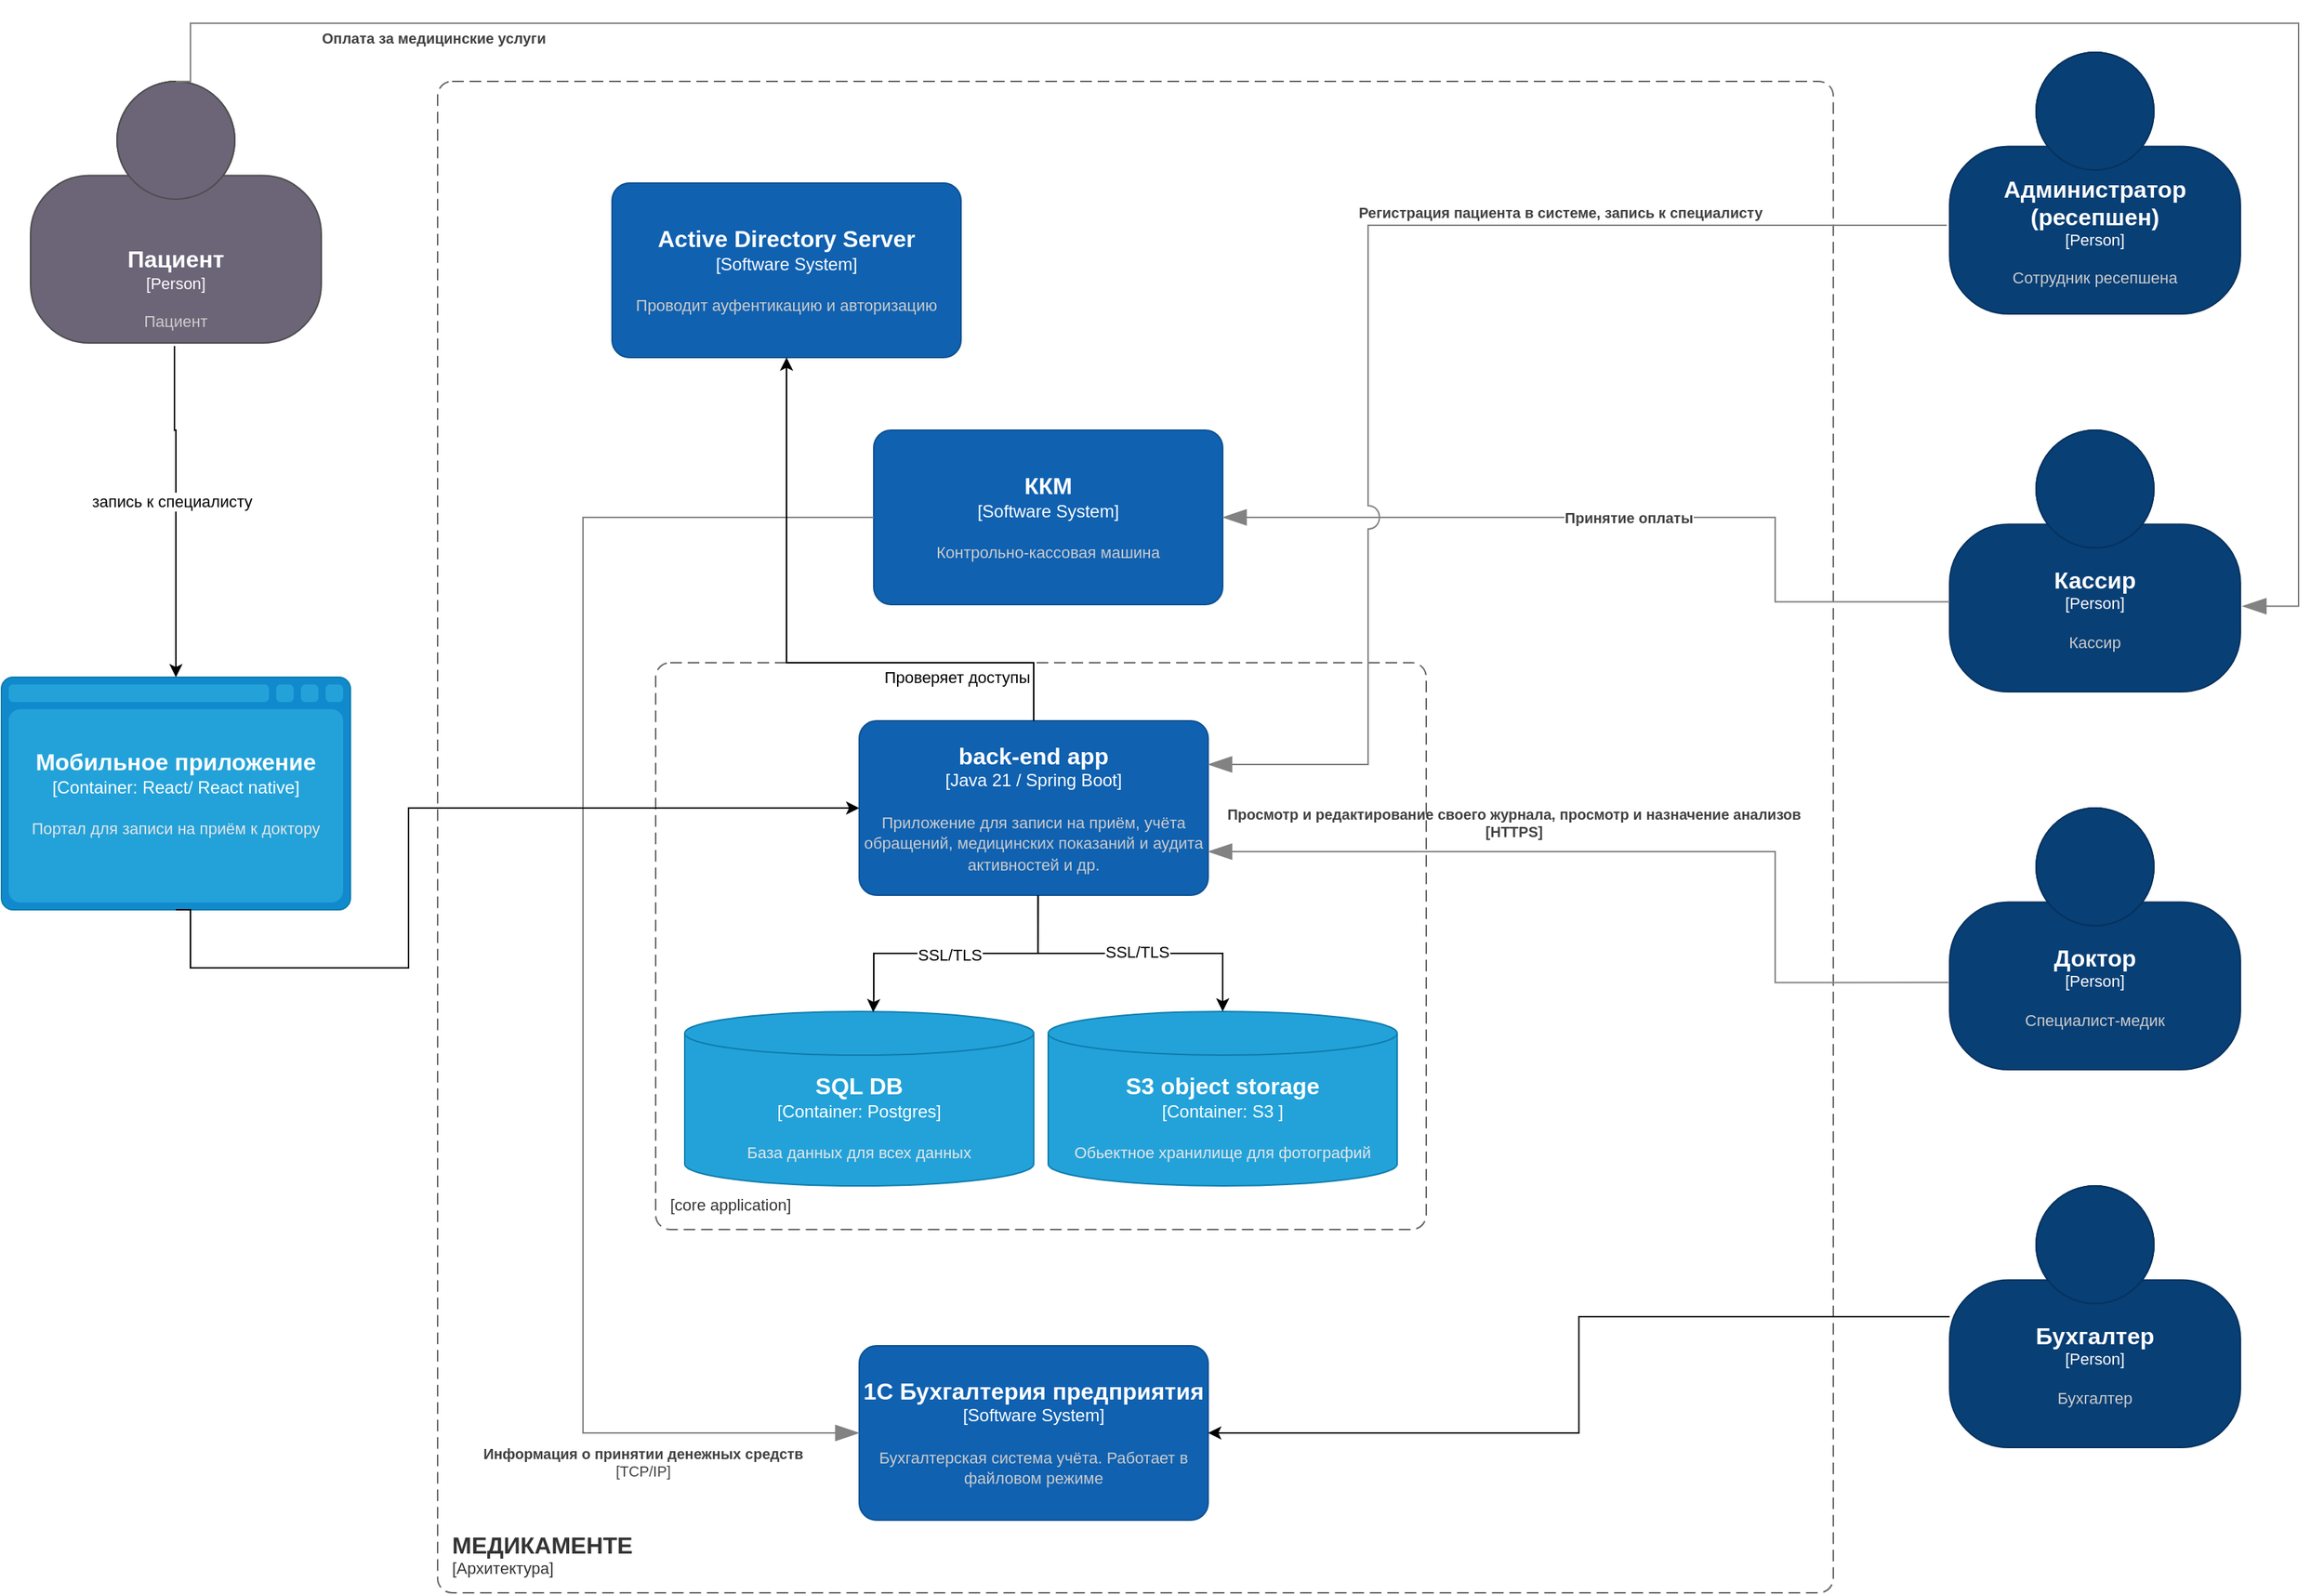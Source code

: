 <mxfile version="26.0.9">
  <diagram name="Страница — 1" id="V4vWl6dvL_N-q6bdKsTU">
    <mxGraphModel dx="3718" dy="1129" grid="1" gridSize="10" guides="1" tooltips="1" connect="1" arrows="1" fold="1" page="1" pageScale="1" pageWidth="827" pageHeight="1169" math="0" shadow="0">
      <root>
        <mxCell id="0" />
        <mxCell id="1" parent="0" />
        <object placeholders="1" c4Name="Администратор (ресепшен)" c4Type="Person" c4Description="Сотрудник ресепшена" label="&lt;font style=&quot;font-size: 16px&quot;&gt;&lt;b&gt;%c4Name%&lt;/b&gt;&lt;/font&gt;&lt;div&gt;[%c4Type%]&lt;/div&gt;&lt;br&gt;&lt;div&gt;&lt;font style=&quot;font-size: 11px&quot;&gt;&lt;font color=&quot;#cccccc&quot;&gt;%c4Description%&lt;/font&gt;&lt;/div&gt;" id="MkqfNuRUm13CF2wIzODu-1">
          <mxCell style="html=1;fontSize=11;dashed=0;whiteSpace=wrap;fillColor=#083F75;strokeColor=#06315C;fontColor=#ffffff;shape=mxgraph.c4.person2;align=center;metaEdit=1;points=[[0.5,0,0],[1,0.5,0],[1,0.75,0],[0.75,1,0],[0.5,1,0],[0.25,1,0],[0,0.75,0],[0,0.5,0]];resizable=0;" vertex="1" parent="1">
            <mxGeometry x="-270" y="420" width="200" height="180" as="geometry" />
          </mxCell>
        </object>
        <object placeholders="1" c4Name="&#xa;&#xa;Пациент" c4Type="Person" c4Description="Пациент" label="&lt;font style=&quot;font-size: 16px&quot;&gt;&lt;b&gt;%c4Name%&lt;/b&gt;&lt;/font&gt;&lt;div&gt;[%c4Type%]&lt;/div&gt;&lt;br&gt;&lt;div&gt;&lt;font style=&quot;font-size: 11px&quot;&gt;&lt;font color=&quot;#cccccc&quot;&gt;%c4Description%&lt;/font&gt;&lt;/div&gt;" id="MkqfNuRUm13CF2wIzODu-2">
          <mxCell style="html=1;fontSize=11;dashed=0;whiteSpace=wrap;fillColor=#6C6477;strokeColor=#4D4D4D;fontColor=#ffffff;shape=mxgraph.c4.person2;align=center;metaEdit=1;points=[[0.5,0,0],[1,0.5,0],[1,0.75,0],[0.75,1,0],[0.5,1,0],[0.25,1,0],[0,0.75,0],[0,0.5,0]];resizable=0;" vertex="1" parent="1">
            <mxGeometry x="-1590" y="440" width="200" height="180" as="geometry" />
          </mxCell>
        </object>
        <object placeholders="1" c4Name="Кассир" c4Type="Person" c4Description="Кассир" label="&lt;font style=&quot;font-size: 16px&quot;&gt;&lt;b&gt;%c4Name%&lt;/b&gt;&lt;/font&gt;&lt;div&gt;[%c4Type%]&lt;/div&gt;&lt;br&gt;&lt;div&gt;&lt;font style=&quot;font-size: 11px&quot;&gt;&lt;font color=&quot;#cccccc&quot;&gt;%c4Description%&lt;/font&gt;&lt;/div&gt;" id="MkqfNuRUm13CF2wIzODu-3">
          <mxCell style="html=1;fontSize=11;dashed=0;whiteSpace=wrap;fillColor=#083F75;strokeColor=#06315C;fontColor=#ffffff;shape=mxgraph.c4.person2;align=center;metaEdit=1;points=[[0.5,0,0],[1,0.5,0],[1,0.75,0],[0.75,1,0],[0.5,1,0],[0.25,1,0],[0,0.75,0],[0,0.5,0]];resizable=0;" vertex="1" parent="1">
            <mxGeometry x="-270" y="680" width="200" height="180" as="geometry" />
          </mxCell>
        </object>
        <object placeholders="1" c4Name="Доктор" c4Type="Person" c4Description="Специалист-медик" label="&lt;font style=&quot;font-size: 16px&quot;&gt;&lt;b&gt;%c4Name%&lt;/b&gt;&lt;/font&gt;&lt;div&gt;[%c4Type%]&lt;/div&gt;&lt;br&gt;&lt;div&gt;&lt;font style=&quot;font-size: 11px&quot;&gt;&lt;font color=&quot;#cccccc&quot;&gt;%c4Description%&lt;/font&gt;&lt;/div&gt;" id="MkqfNuRUm13CF2wIzODu-4">
          <mxCell style="html=1;fontSize=11;dashed=0;whiteSpace=wrap;fillColor=#083F75;strokeColor=#06315C;fontColor=#ffffff;shape=mxgraph.c4.person2;align=center;metaEdit=1;points=[[0.5,0,0],[1,0.5,0],[1,0.75,0],[0.75,1,0],[0.5,1,0],[0.25,1,0],[0,0.75,0],[0,0.5,0]];resizable=0;" vertex="1" parent="1">
            <mxGeometry x="-270" y="940" width="200" height="180" as="geometry" />
          </mxCell>
        </object>
        <object placeholders="1" c4Name="Бухгалтер" c4Type="Person" c4Description="Бухгалтер" label="&lt;font style=&quot;font-size: 16px&quot;&gt;&lt;b&gt;%c4Name%&lt;/b&gt;&lt;/font&gt;&lt;div&gt;[%c4Type%]&lt;/div&gt;&lt;br&gt;&lt;div&gt;&lt;font style=&quot;font-size: 11px&quot;&gt;&lt;font color=&quot;#cccccc&quot;&gt;%c4Description%&lt;/font&gt;&lt;/div&gt;" id="MkqfNuRUm13CF2wIzODu-5">
          <mxCell style="html=1;fontSize=11;dashed=0;whiteSpace=wrap;fillColor=#083F75;strokeColor=#06315C;fontColor=#ffffff;shape=mxgraph.c4.person2;align=center;metaEdit=1;points=[[0.5,0,0],[1,0.5,0],[1,0.75,0],[0.75,1,0],[0.5,1,0],[0.25,1,0],[0,0.75,0],[0,0.5,0]];resizable=0;" vertex="1" parent="1">
            <mxGeometry x="-270" y="1200" width="200" height="180" as="geometry" />
          </mxCell>
        </object>
        <object placeholders="1" c4Name="SQL DB" c4Type="Container" c4Technology="Postgres" c4Description="База данных для всех данных" label="&lt;font style=&quot;font-size: 16px&quot;&gt;&lt;b&gt;%c4Name%&lt;/b&gt;&lt;/font&gt;&lt;div&gt;[%c4Type%:&amp;nbsp;%c4Technology%]&lt;/div&gt;&lt;br&gt;&lt;div&gt;&lt;font style=&quot;font-size: 11px&quot;&gt;&lt;font color=&quot;#E6E6E6&quot;&gt;%c4Description%&lt;/font&gt;&lt;/div&gt;" id="MkqfNuRUm13CF2wIzODu-6">
          <mxCell style="shape=cylinder3;size=15;whiteSpace=wrap;html=1;boundedLbl=1;rounded=0;labelBackgroundColor=none;fillColor=#23A2D9;fontSize=12;fontColor=#ffffff;align=center;strokeColor=#0E7DAD;metaEdit=1;points=[[0.5,0,0],[1,0.25,0],[1,0.5,0],[1,0.75,0],[0.5,1,0],[0,0.75,0],[0,0.5,0],[0,0.25,0]];resizable=0;" vertex="1" parent="1">
            <mxGeometry x="-1140" y="1080" width="240" height="120" as="geometry" />
          </mxCell>
        </object>
        <object placeholders="1" c4Name="S3 object storage" c4Type="Container" c4Technology="S3 " c4Description="Обьектное хранилище для фотографий" label="&lt;font style=&quot;font-size: 16px&quot;&gt;&lt;b&gt;%c4Name%&lt;/b&gt;&lt;/font&gt;&lt;div&gt;[%c4Type%:&amp;nbsp;%c4Technology%]&lt;/div&gt;&lt;br&gt;&lt;div&gt;&lt;font style=&quot;font-size: 11px&quot;&gt;&lt;font color=&quot;#E6E6E6&quot;&gt;%c4Description%&lt;/font&gt;&lt;/div&gt;" id="MkqfNuRUm13CF2wIzODu-7">
          <mxCell style="shape=cylinder3;size=15;whiteSpace=wrap;html=1;boundedLbl=1;rounded=0;labelBackgroundColor=none;fillColor=#23A2D9;fontSize=12;fontColor=#ffffff;align=center;strokeColor=#0E7DAD;metaEdit=1;points=[[0.5,0,0],[1,0.25,0],[1,0.5,0],[1,0.75,0],[0.5,1,0],[0,0.75,0],[0,0.5,0],[0,0.25,0]];resizable=0;" vertex="1" parent="1">
            <mxGeometry x="-890" y="1080" width="240" height="120" as="geometry" />
          </mxCell>
        </object>
        <object placeholders="1" c4Name="МЕДИКАМЕНТЕ" c4Type="SystemScopeBoundary" c4Application="Архитектура" label="&lt;font style=&quot;font-size: 16px&quot;&gt;&lt;b&gt;&lt;div style=&quot;text-align: left&quot;&gt;%c4Name%&lt;/div&gt;&lt;/b&gt;&lt;/font&gt;&lt;div style=&quot;text-align: left&quot;&gt;[%c4Application%]&lt;/div&gt;" id="MkqfNuRUm13CF2wIzODu-8">
          <mxCell style="rounded=1;fontSize=11;whiteSpace=wrap;html=1;dashed=1;arcSize=20;fillColor=none;strokeColor=#666666;fontColor=#333333;labelBackgroundColor=none;align=left;verticalAlign=bottom;labelBorderColor=none;spacingTop=0;spacing=10;dashPattern=8 4;metaEdit=1;rotatable=0;perimeter=rectanglePerimeter;noLabel=0;labelPadding=0;allowArrows=0;connectable=0;expand=0;recursiveResize=0;editable=1;pointerEvents=0;absoluteArcSize=1;points=[[0.25,0,0],[0.5,0,0],[0.75,0,0],[1,0.25,0],[1,0.5,0],[1,0.75,0],[0.75,1,0],[0.5,1,0],[0.25,1,0],[0,0.75,0],[0,0.5,0],[0,0.25,0]];" vertex="1" parent="1">
            <mxGeometry x="-1310" y="440" width="960" height="1040" as="geometry" />
          </mxCell>
        </object>
        <object placeholders="1" c4Name="back-end app" c4Type="Java 21 / Spring Boot" c4Description="Приложение для записи на приём, учёта обращений, медицинских показаний и аудита активностей и др." label="&lt;font style=&quot;font-size: 16px&quot;&gt;&lt;b&gt;%c4Name%&lt;/b&gt;&lt;/font&gt;&lt;div&gt;[%c4Type%]&lt;/div&gt;&lt;br&gt;&lt;div&gt;&lt;font style=&quot;font-size: 11px&quot;&gt;&lt;font color=&quot;#cccccc&quot;&gt;%c4Description%&lt;/font&gt;&lt;/div&gt;" id="MkqfNuRUm13CF2wIzODu-9">
          <mxCell style="rounded=1;whiteSpace=wrap;html=1;labelBackgroundColor=none;fillColor=#1061B0;fontColor=#ffffff;align=center;arcSize=10;strokeColor=#0D5091;metaEdit=1;resizable=0;points=[[0.25,0,0],[0.5,0,0],[0.75,0,0],[1,0.25,0],[1,0.5,0],[1,0.75,0],[0.75,1,0],[0.5,1,0],[0.25,1,0],[0,0.75,0],[0,0.5,0],[0,0.25,0]];" vertex="1" parent="1">
            <mxGeometry x="-1020" y="880" width="240" height="120" as="geometry" />
          </mxCell>
        </object>
        <object placeholders="1" c4Name="1C Бухгалтерия предприятия" c4Type="Software System" c4Description="Бухгалтерская система учёта. Работает в файловом режиме" label="&lt;font style=&quot;font-size: 16px&quot;&gt;&lt;b&gt;%c4Name%&lt;/b&gt;&lt;/font&gt;&lt;div&gt;[%c4Type%]&lt;/div&gt;&lt;br&gt;&lt;div&gt;&lt;font style=&quot;font-size: 11px&quot;&gt;&lt;font color=&quot;#cccccc&quot;&gt;%c4Description%&lt;/font&gt;&lt;/div&gt;" id="MkqfNuRUm13CF2wIzODu-11">
          <mxCell style="rounded=1;whiteSpace=wrap;html=1;labelBackgroundColor=none;fillColor=#1061B0;fontColor=#ffffff;align=center;arcSize=10;strokeColor=#0D5091;metaEdit=1;resizable=0;points=[[0.25,0,0],[0.5,0,0],[0.75,0,0],[1,0.25,0],[1,0.5,0],[1,0.75,0],[0.75,1,0],[0.5,1,0],[0.25,1,0],[0,0.75,0],[0,0.5,0],[0,0.25,0]];" vertex="1" parent="1">
            <mxGeometry x="-1020" y="1310" width="240" height="120" as="geometry" />
          </mxCell>
        </object>
        <mxCell id="MkqfNuRUm13CF2wIzODu-12" style="edgeStyle=orthogonalEdgeStyle;rounded=0;orthogonalLoop=1;jettySize=auto;html=1;entryX=1;entryY=0.5;entryDx=0;entryDy=0;entryPerimeter=0;" edge="1" parent="1" source="MkqfNuRUm13CF2wIzODu-5" target="MkqfNuRUm13CF2wIzODu-11">
          <mxGeometry relative="1" as="geometry" />
        </mxCell>
        <object placeholders="1" c4Name="ККМ" c4Type="Software System" c4Description="Контрольно-кассовая машина" label="&lt;font style=&quot;font-size: 16px&quot;&gt;&lt;b&gt;%c4Name%&lt;/b&gt;&lt;/font&gt;&lt;div&gt;[%c4Type%]&lt;/div&gt;&lt;br&gt;&lt;div&gt;&lt;font style=&quot;font-size: 11px&quot;&gt;&lt;font color=&quot;#cccccc&quot;&gt;%c4Description%&lt;/font&gt;&lt;/div&gt;" id="MkqfNuRUm13CF2wIzODu-13">
          <mxCell style="rounded=1;whiteSpace=wrap;html=1;labelBackgroundColor=none;fillColor=#1061B0;fontColor=#ffffff;align=center;arcSize=10;strokeColor=#0D5091;metaEdit=1;resizable=0;points=[[0.25,0,0],[0.5,0,0],[0.75,0,0],[1,0.25,0],[1,0.5,0],[1,0.75,0],[0.75,1,0],[0.5,1,0],[0.25,1,0],[0,0.75,0],[0,0.5,0],[0,0.25,0]];" vertex="1" parent="1">
            <mxGeometry x="-1010" y="680" width="240" height="120" as="geometry" />
          </mxCell>
        </object>
        <object placeholders="1" c4Type="Relationship" c4Description="Принятие оплаты" label="&lt;div style=&quot;text-align: left&quot;&gt;&lt;div style=&quot;text-align: center&quot;&gt;&lt;b&gt;%c4Description%&lt;/b&gt;&lt;/div&gt;" id="MkqfNuRUm13CF2wIzODu-15">
          <mxCell style="endArrow=blockThin;html=1;fontSize=10;fontColor=#404040;strokeWidth=1;endFill=1;strokeColor=#828282;elbow=vertical;metaEdit=1;endSize=14;startSize=14;jumpStyle=arc;jumpSize=16;rounded=0;edgeStyle=orthogonalEdgeStyle;exitX=0;exitY=0.656;exitDx=0;exitDy=0;exitPerimeter=0;entryX=1;entryY=0.5;entryDx=0;entryDy=0;entryPerimeter=0;" edge="1" parent="1" source="MkqfNuRUm13CF2wIzODu-3" target="MkqfNuRUm13CF2wIzODu-13">
            <mxGeometry width="240" relative="1" as="geometry">
              <mxPoint x="-240" y="755" as="sourcePoint" />
              <mxPoint x="-750" y="740" as="targetPoint" />
              <Array as="points">
                <mxPoint x="-390" y="798" />
                <mxPoint x="-390" y="740" />
              </Array>
              <mxPoint as="offset" />
            </mxGeometry>
          </mxCell>
        </object>
        <object placeholders="1" c4Type="Relationship" c4Description="Просмотр и редактирование своего журнала, просмотр и назначение анализов&#xa;[HTTPS]" label="&lt;div style=&quot;text-align: left&quot;&gt;&lt;div style=&quot;text-align: center&quot;&gt;&lt;b&gt;%c4Description%&lt;/b&gt;&lt;/div&gt;" id="MkqfNuRUm13CF2wIzODu-16">
          <mxCell style="endArrow=blockThin;html=1;fontSize=10;fontColor=#404040;strokeWidth=1;endFill=1;strokeColor=#828282;elbow=vertical;metaEdit=1;endSize=14;startSize=14;jumpStyle=arc;jumpSize=16;rounded=0;edgeStyle=orthogonalEdgeStyle;exitX=-0.004;exitY=0.667;exitDx=0;exitDy=0;exitPerimeter=0;entryX=1;entryY=0.75;entryDx=0;entryDy=0;entryPerimeter=0;" edge="1" parent="1" source="MkqfNuRUm13CF2wIzODu-4" target="MkqfNuRUm13CF2wIzODu-9">
            <mxGeometry x="0.299" y="-20" width="240" relative="1" as="geometry">
              <mxPoint x="-520" y="840" as="sourcePoint" />
              <mxPoint x="-690" y="950" as="targetPoint" />
              <Array as="points">
                <mxPoint x="-390" y="1060" />
                <mxPoint x="-390" y="970" />
              </Array>
              <mxPoint as="offset" />
            </mxGeometry>
          </mxCell>
        </object>
        <object placeholders="1" c4Type="Relationship" c4Technology="TCP/IP" c4Description="Информация о принятии денежных средств" label="&lt;div style=&quot;text-align: left&quot;&gt;&lt;div style=&quot;text-align: center&quot;&gt;&lt;b&gt;%c4Description%&lt;/b&gt;&lt;/div&gt;&lt;div style=&quot;text-align: center&quot;&gt;[%c4Technology%]&lt;/div&gt;&lt;/div&gt;" id="MkqfNuRUm13CF2wIzODu-17">
          <mxCell style="endArrow=blockThin;html=1;fontSize=10;fontColor=#404040;strokeWidth=1;endFill=1;strokeColor=#828282;elbow=vertical;metaEdit=1;endSize=14;startSize=14;jumpStyle=arc;jumpSize=16;rounded=0;edgeStyle=orthogonalEdgeStyle;startArrow=none;startFill=0;entryX=0;entryY=0.5;entryDx=0;entryDy=0;entryPerimeter=0;exitX=0;exitY=0.5;exitDx=0;exitDy=0;exitPerimeter=0;" edge="1" parent="1" source="MkqfNuRUm13CF2wIzODu-13" target="MkqfNuRUm13CF2wIzODu-11">
            <mxGeometry x="0.708" y="-20" width="240" relative="1" as="geometry">
              <mxPoint x="-1210" y="737.647" as="sourcePoint" />
              <mxPoint x="-1060" y="1350" as="targetPoint" />
              <Array as="points">
                <mxPoint x="-1210" y="740" />
                <mxPoint x="-1210" y="1370" />
              </Array>
              <mxPoint as="offset" />
            </mxGeometry>
          </mxCell>
        </object>
        <object placeholders="1" c4Name="" c4Type="ContainerScopeBoundary" c4Application="core application" label="&lt;font style=&quot;font-size: 16px&quot;&gt;&lt;b&gt;&lt;div style=&quot;text-align: left&quot;&gt;%c4Name%&lt;/div&gt;&lt;/b&gt;&lt;/font&gt;&lt;div style=&quot;text-align: left&quot;&gt;[%c4Application%]&lt;/div&gt;" id="MkqfNuRUm13CF2wIzODu-18">
          <mxCell style="rounded=1;fontSize=11;whiteSpace=wrap;html=1;dashed=1;arcSize=20;fillColor=none;strokeColor=#666666;fontColor=#333333;labelBackgroundColor=none;align=left;verticalAlign=bottom;labelBorderColor=none;spacingTop=0;spacing=10;dashPattern=8 4;metaEdit=1;rotatable=0;perimeter=rectanglePerimeter;noLabel=0;labelPadding=0;allowArrows=0;connectable=0;expand=0;recursiveResize=0;editable=1;pointerEvents=0;absoluteArcSize=1;points=[[0.25,0,0],[0.5,0,0],[0.75,0,0],[1,0.25,0],[1,0.5,0],[1,0.75,0],[0.75,1,0],[0.5,1,0],[0.25,1,0],[0,0.75,0],[0,0.5,0],[0,0.25,0]];" vertex="1" parent="1">
            <mxGeometry x="-1160" y="840" width="530" height="390" as="geometry" />
          </mxCell>
        </object>
        <object placeholders="1" c4Type="Relationship" c4Description="Регистрация пациента в системе, запись к специалисту" label="&lt;div style=&quot;text-align: left&quot;&gt;&lt;div style=&quot;text-align: center&quot;&gt;&lt;b&gt;%c4Description%&lt;/b&gt;&lt;/div&gt;" id="MkqfNuRUm13CF2wIzODu-19">
          <mxCell style="endArrow=blockThin;html=1;fontSize=10;fontColor=#404040;strokeWidth=1;endFill=1;strokeColor=#828282;elbow=vertical;metaEdit=1;endSize=14;startSize=14;jumpStyle=arc;jumpSize=16;rounded=0;edgeStyle=orthogonalEdgeStyle;exitX=-0.01;exitY=0.661;exitDx=0;exitDy=0;exitPerimeter=0;entryX=1;entryY=0.25;entryDx=0;entryDy=0;entryPerimeter=0;" edge="1" parent="1" source="MkqfNuRUm13CF2wIzODu-1" target="MkqfNuRUm13CF2wIzODu-9">
            <mxGeometry x="-0.395" y="-9" width="240" relative="1" as="geometry">
              <mxPoint x="-1160" y="845" as="sourcePoint" />
              <mxPoint x="-750" y="920" as="targetPoint" />
              <Array as="points">
                <mxPoint x="-670" y="539" />
                <mxPoint x="-670" y="910" />
              </Array>
              <mxPoint as="offset" />
            </mxGeometry>
          </mxCell>
        </object>
        <object placeholders="1" c4Name="Мобильное приложение" c4Type="Container" c4Technology="React/ React native" c4Description="Портал для записи на приём к доктору" label="&lt;font style=&quot;font-size: 16px&quot;&gt;&lt;b&gt;%c4Name%&lt;/b&gt;&lt;/font&gt;&lt;div&gt;[%c4Type%:&amp;nbsp;%c4Technology%]&lt;/div&gt;&lt;br&gt;&lt;div&gt;&lt;font style=&quot;font-size: 11px&quot;&gt;&lt;font color=&quot;#E6E6E6&quot;&gt;%c4Description%&lt;/font&gt;&lt;/div&gt;" id="MkqfNuRUm13CF2wIzODu-20">
          <mxCell style="shape=mxgraph.c4.webBrowserContainer2;whiteSpace=wrap;html=1;boundedLbl=1;rounded=0;labelBackgroundColor=none;strokeColor=#118ACD;fillColor=#23A2D9;strokeColor=#118ACD;strokeColor2=#0E7DAD;fontSize=12;fontColor=#ffffff;align=center;metaEdit=1;points=[[0.5,0,0],[1,0.25,0],[1,0.5,0],[1,0.75,0],[0.5,1,0],[0,0.75,0],[0,0.5,0],[0,0.25,0]];resizable=0;" vertex="1" parent="1">
            <mxGeometry x="-1610" y="850" width="240" height="160" as="geometry" />
          </mxCell>
        </object>
        <mxCell id="MkqfNuRUm13CF2wIzODu-22" style="edgeStyle=orthogonalEdgeStyle;rounded=0;orthogonalLoop=1;jettySize=auto;html=1;exitX=0.495;exitY=1.012;exitDx=0;exitDy=0;exitPerimeter=0;entryX=0.5;entryY=0;entryDx=0;entryDy=0;entryPerimeter=0;" edge="1" parent="1" source="MkqfNuRUm13CF2wIzODu-2" target="MkqfNuRUm13CF2wIzODu-20">
          <mxGeometry relative="1" as="geometry">
            <mxPoint x="-1510" y="680" as="sourcePoint" />
            <mxPoint x="-1490" y="820" as="targetPoint" />
            <Array as="points">
              <mxPoint x="-1491" y="680" />
              <mxPoint x="-1490" y="680" />
            </Array>
          </mxGeometry>
        </mxCell>
        <mxCell id="MkqfNuRUm13CF2wIzODu-23" value="запись к специалисту" style="edgeLabel;html=1;align=center;verticalAlign=middle;resizable=0;points=[];" vertex="1" connectable="0" parent="MkqfNuRUm13CF2wIzODu-22">
          <mxGeometry x="-0.059" y="-3" relative="1" as="geometry">
            <mxPoint as="offset" />
          </mxGeometry>
        </mxCell>
        <object placeholders="1" c4Type="Relationship" c4Description="Оплата за медицинские услуги" label="&lt;div style=&quot;text-align: left&quot;&gt;&lt;div style=&quot;text-align: center&quot;&gt;&lt;b&gt;%c4Description%&lt;/b&gt;&lt;/div&gt;" id="MkqfNuRUm13CF2wIzODu-24">
          <mxCell style="endArrow=blockThin;html=1;fontSize=10;fontColor=#404040;strokeWidth=1;endFill=1;strokeColor=#828282;elbow=vertical;metaEdit=1;endSize=14;startSize=14;jumpStyle=arc;jumpSize=16;rounded=0;edgeStyle=orthogonalEdgeStyle;entryX=1.007;entryY=0.673;entryDx=0;entryDy=0;entryPerimeter=0;exitX=0.5;exitY=0;exitDx=0;exitDy=0;exitPerimeter=0;" edge="1" parent="1" source="MkqfNuRUm13CF2wIzODu-2" target="MkqfNuRUm13CF2wIzODu-3">
            <mxGeometry x="-0.776" y="-10" width="240" relative="1" as="geometry">
              <mxPoint x="-1480" y="270" as="sourcePoint" />
              <mxPoint x="640" y="1850" as="targetPoint" />
              <Array as="points">
                <mxPoint x="-1480" y="440" />
                <mxPoint x="-1480" y="400" />
                <mxPoint x="-30" y="400" />
                <mxPoint x="-30" y="801" />
              </Array>
              <mxPoint as="offset" />
            </mxGeometry>
          </mxCell>
        </object>
        <mxCell id="MkqfNuRUm13CF2wIzODu-25" style="edgeStyle=orthogonalEdgeStyle;rounded=0;orthogonalLoop=1;jettySize=auto;html=1;exitX=0.5;exitY=1;exitDx=0;exitDy=0;exitPerimeter=0;entryX=0;entryY=0.5;entryDx=0;entryDy=0;entryPerimeter=0;" edge="1" parent="1" source="MkqfNuRUm13CF2wIzODu-20" target="MkqfNuRUm13CF2wIzODu-9">
          <mxGeometry relative="1" as="geometry">
            <mxPoint x="-1120" y="930" as="targetPoint" />
            <Array as="points">
              <mxPoint x="-1480" y="1010" />
              <mxPoint x="-1480" y="1050" />
              <mxPoint x="-1330" y="1050" />
              <mxPoint x="-1330" y="940" />
            </Array>
            <mxPoint x="170" y="1340" as="sourcePoint" />
          </mxGeometry>
        </mxCell>
        <mxCell id="MkqfNuRUm13CF2wIzODu-28" style="edgeStyle=orthogonalEdgeStyle;rounded=0;orthogonalLoop=1;jettySize=auto;html=1;exitX=0.512;exitY=1.001;exitDx=0;exitDy=0;exitPerimeter=0;entryX=0.54;entryY=0.004;entryDx=0;entryDy=0;entryPerimeter=0;" edge="1" parent="1" source="MkqfNuRUm13CF2wIzODu-9" target="MkqfNuRUm13CF2wIzODu-6">
          <mxGeometry relative="1" as="geometry">
            <mxPoint x="-900" y="1010" as="sourcePoint" />
            <mxPoint x="-1010" y="1070" as="targetPoint" />
            <Array as="points">
              <mxPoint x="-897" y="1040" />
              <mxPoint x="-1010" y="1040" />
              <mxPoint x="-1010" y="1070" />
              <mxPoint x="-1010" y="1070" />
            </Array>
          </mxGeometry>
        </mxCell>
        <mxCell id="MkqfNuRUm13CF2wIzODu-29" value="SSL/TLS" style="edgeLabel;html=1;align=center;verticalAlign=middle;resizable=0;points=[];" vertex="1" connectable="0" parent="MkqfNuRUm13CF2wIzODu-28">
          <mxGeometry x="0.044" y="1" relative="1" as="geometry">
            <mxPoint as="offset" />
          </mxGeometry>
        </mxCell>
        <mxCell id="MkqfNuRUm13CF2wIzODu-30" style="edgeStyle=orthogonalEdgeStyle;rounded=0;orthogonalLoop=1;jettySize=auto;html=1;exitX=0.513;exitY=1.002;exitDx=0;exitDy=0;exitPerimeter=0;entryX=0.5;entryY=0;entryDx=0;entryDy=0;entryPerimeter=0;" edge="1" parent="1" source="MkqfNuRUm13CF2wIzODu-9" target="MkqfNuRUm13CF2wIzODu-7">
          <mxGeometry relative="1" as="geometry">
            <mxPoint x="-887" y="1010" as="sourcePoint" />
            <mxPoint x="-770" y="1060" as="targetPoint" />
            <Array as="points">
              <mxPoint x="-897" y="1010" />
              <mxPoint x="-897" y="1040" />
              <mxPoint x="-770" y="1040" />
            </Array>
          </mxGeometry>
        </mxCell>
        <mxCell id="MkqfNuRUm13CF2wIzODu-31" value="SSL/TLS" style="edgeLabel;html=1;align=center;verticalAlign=middle;resizable=0;points=[];" vertex="1" connectable="0" parent="MkqfNuRUm13CF2wIzODu-30">
          <mxGeometry x="0.044" y="1" relative="1" as="geometry">
            <mxPoint as="offset" />
          </mxGeometry>
        </mxCell>
        <object placeholders="1" c4Name="Active Directory Server" c4Type="Software System" c4Description="Проводит ауфентикацию и авторизацию" label="&lt;font style=&quot;font-size: 16px&quot;&gt;&lt;b&gt;%c4Name%&lt;/b&gt;&lt;/font&gt;&lt;div&gt;[%c4Type%]&lt;/div&gt;&lt;br&gt;&lt;div&gt;&lt;font style=&quot;font-size: 11px&quot;&gt;&lt;font color=&quot;#cccccc&quot;&gt;%c4Description%&lt;/font&gt;&lt;/div&gt;" id="MkqfNuRUm13CF2wIzODu-32">
          <mxCell style="rounded=1;whiteSpace=wrap;html=1;labelBackgroundColor=none;fillColor=#1061B0;fontColor=#ffffff;align=center;arcSize=10;strokeColor=#0D5091;metaEdit=1;resizable=0;points=[[0.25,0,0],[0.5,0,0],[0.75,0,0],[1,0.25,0],[1,0.5,0],[1,0.75,0],[0.75,1,0],[0.5,1,0],[0.25,1,0],[0,0.75,0],[0,0.5,0],[0,0.25,0]];" vertex="1" parent="1">
            <mxGeometry x="-1190" y="510" width="240" height="120" as="geometry" />
          </mxCell>
        </object>
        <mxCell id="MkqfNuRUm13CF2wIzODu-33" style="edgeStyle=orthogonalEdgeStyle;rounded=0;orthogonalLoop=1;jettySize=auto;html=1;entryX=0.5;entryY=1;entryDx=0;entryDy=0;entryPerimeter=0;exitX=0.5;exitY=0;exitDx=0;exitDy=0;exitPerimeter=0;" edge="1" parent="1" source="MkqfNuRUm13CF2wIzODu-9" target="MkqfNuRUm13CF2wIzODu-32">
          <mxGeometry relative="1" as="geometry">
            <mxPoint x="-890" y="650" as="sourcePoint" />
            <mxPoint x="-700" y="760" as="targetPoint" />
            <Array as="points">
              <mxPoint x="-900" y="840" />
              <mxPoint x="-1070" y="840" />
            </Array>
          </mxGeometry>
        </mxCell>
        <mxCell id="MkqfNuRUm13CF2wIzODu-34" value="Проверяет доступы" style="edgeLabel;html=1;align=center;verticalAlign=middle;resizable=0;points=[];" vertex="1" connectable="0" parent="MkqfNuRUm13CF2wIzODu-33">
          <mxGeometry x="-0.037" y="-1" relative="1" as="geometry">
            <mxPoint x="109" y="11" as="offset" />
          </mxGeometry>
        </mxCell>
      </root>
    </mxGraphModel>
  </diagram>
</mxfile>

